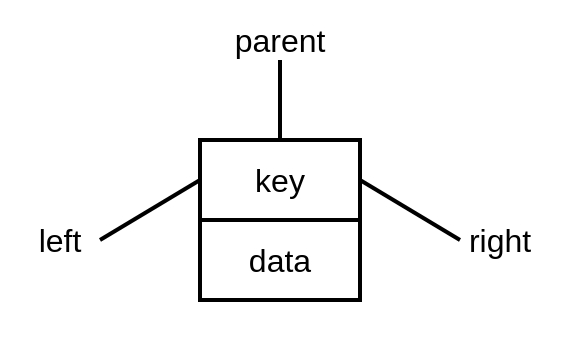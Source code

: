 <mxfile pages="5">
    <diagram id="6hGFLwfOUW9BJ-s0fimq" name="bst_node">
        <mxGraphModel dx="768" dy="574" grid="1" gridSize="10" guides="1" tooltips="1" connect="1" arrows="1" fold="1" page="1" pageScale="1" pageWidth="827" pageHeight="1169" math="0" shadow="0">
            <root>
                <mxCell id="0"/>
                <mxCell id="1" parent="0"/>
                <mxCell id="11" value="" style="rounded=0;whiteSpace=wrap;html=1;strokeColor=none;strokeWidth=2;fillColor=#FFFFFF;" parent="1" vertex="1">
                    <mxGeometry x="60" y="210" width="280" height="170" as="geometry"/>
                </mxCell>
                <mxCell id="3" value="&lt;font style=&quot;font-size: 16px&quot; color=&quot;#000000&quot;&gt;key&lt;/font&gt;" style="rounded=0;whiteSpace=wrap;html=1;strokeColor=#000000;strokeWidth=2;fillColor=none;" parent="1" vertex="1">
                    <mxGeometry x="160" y="280" width="80" height="40" as="geometry"/>
                </mxCell>
                <mxCell id="4" value="&lt;font style=&quot;font-size: 16px&quot; color=&quot;#000000&quot;&gt;data&lt;/font&gt;" style="rounded=0;whiteSpace=wrap;html=1;strokeColor=#000000;strokeWidth=2;fillColor=none;" parent="1" vertex="1">
                    <mxGeometry x="160" y="320" width="80" height="40" as="geometry"/>
                </mxCell>
                <mxCell id="5" value="" style="endArrow=none;html=1;entryX=1;entryY=0.5;entryDx=0;entryDy=0;strokeColor=#000000;strokeWidth=2;" parent="1" target="3" edge="1">
                    <mxGeometry width="50" height="50" relative="1" as="geometry">
                        <mxPoint x="290" y="330" as="sourcePoint"/>
                        <mxPoint x="440" y="560" as="targetPoint"/>
                    </mxGeometry>
                </mxCell>
                <mxCell id="6" value="" style="endArrow=none;html=1;entryX=0;entryY=0.5;entryDx=0;entryDy=0;strokeColor=#000000;strokeWidth=2;" parent="1" target="3" edge="1">
                    <mxGeometry width="50" height="50" relative="1" as="geometry">
                        <mxPoint x="110" y="330" as="sourcePoint"/>
                        <mxPoint x="250" y="310" as="targetPoint"/>
                    </mxGeometry>
                </mxCell>
                <mxCell id="7" value="" style="endArrow=none;html=1;entryX=0.5;entryY=0;entryDx=0;entryDy=0;strokeColor=#000000;strokeWidth=2;" parent="1" target="3" edge="1">
                    <mxGeometry width="50" height="50" relative="1" as="geometry">
                        <mxPoint x="200" y="240" as="sourcePoint"/>
                        <mxPoint x="260" y="320" as="targetPoint"/>
                    </mxGeometry>
                </mxCell>
                <mxCell id="8" value="&lt;span style=&quot;color: rgb(0 , 0 , 0) ; font-size: 16px&quot;&gt;right&lt;/span&gt;" style="text;html=1;strokeColor=none;fillColor=none;align=center;verticalAlign=middle;whiteSpace=wrap;rounded=0;" parent="1" vertex="1">
                    <mxGeometry x="290" y="320" width="40" height="20" as="geometry"/>
                </mxCell>
                <mxCell id="9" value="&lt;span style=&quot;color: rgb(0 , 0 , 0) ; font-size: 16px&quot;&gt;left&lt;/span&gt;" style="text;html=1;strokeColor=none;fillColor=none;align=center;verticalAlign=middle;whiteSpace=wrap;rounded=0;" parent="1" vertex="1">
                    <mxGeometry x="70" y="320" width="40" height="20" as="geometry"/>
                </mxCell>
                <mxCell id="10" value="&lt;span style=&quot;color: rgb(0 , 0 , 0) ; font-size: 16px&quot;&gt;parent&lt;/span&gt;" style="text;html=1;strokeColor=none;fillColor=none;align=center;verticalAlign=middle;whiteSpace=wrap;rounded=0;" parent="1" vertex="1">
                    <mxGeometry x="180" y="220" width="40" height="20" as="geometry"/>
                </mxCell>
            </root>
        </mxGraphModel>
    </diagram>
    <diagram name="single_tbst" id="_xg0g-DIo7odUrfRXbNA">
        <mxGraphModel dx="768" dy="574" grid="1" gridSize="10" guides="1" tooltips="1" connect="1" arrows="1" fold="1" page="1" pageScale="1" pageWidth="827" pageHeight="1169" math="0" shadow="0">
            <root>
                <mxCell id="zjKLOU4Ie6Ycb2HuvHiI-0"/>
                <mxCell id="zjKLOU4Ie6Ycb2HuvHiI-1" parent="zjKLOU4Ie6Ycb2HuvHiI-0"/>
                <mxCell id="zjKLOU4Ie6Ycb2HuvHiI-2" value="" style="rounded=0;whiteSpace=wrap;html=1;strokeColor=none;strokeWidth=2;fillColor=#FFFFFF;" parent="zjKLOU4Ie6Ycb2HuvHiI-1" vertex="1">
                    <mxGeometry x="60" y="210" width="280" height="210" as="geometry"/>
                </mxCell>
                <mxCell id="zjKLOU4Ie6Ycb2HuvHiI-3" value="&lt;font style=&quot;font-size: 16px&quot; color=&quot;#000000&quot;&gt;key&lt;/font&gt;" style="rounded=0;whiteSpace=wrap;html=1;strokeColor=#000000;strokeWidth=2;fillColor=none;" parent="zjKLOU4Ie6Ycb2HuvHiI-1" vertex="1">
                    <mxGeometry x="160" y="280" width="80" height="40" as="geometry"/>
                </mxCell>
                <mxCell id="zjKLOU4Ie6Ycb2HuvHiI-4" value="&lt;font style=&quot;font-size: 16px&quot; color=&quot;#000000&quot;&gt;data&lt;/font&gt;" style="rounded=0;whiteSpace=wrap;html=1;strokeColor=#000000;strokeWidth=2;fillColor=none;" parent="zjKLOU4Ie6Ycb2HuvHiI-1" vertex="1">
                    <mxGeometry x="160" y="320" width="80" height="40" as="geometry"/>
                </mxCell>
                <mxCell id="zjKLOU4Ie6Ycb2HuvHiI-5" value="" style="endArrow=none;html=1;entryX=1;entryY=0.5;entryDx=0;entryDy=0;strokeColor=#000000;strokeWidth=2;" parent="zjKLOU4Ie6Ycb2HuvHiI-1" target="zjKLOU4Ie6Ycb2HuvHiI-3" edge="1">
                    <mxGeometry width="50" height="50" relative="1" as="geometry">
                        <mxPoint x="290" y="330" as="sourcePoint"/>
                        <mxPoint x="440" y="560" as="targetPoint"/>
                    </mxGeometry>
                </mxCell>
                <mxCell id="zjKLOU4Ie6Ycb2HuvHiI-6" value="" style="endArrow=none;html=1;entryX=0;entryY=0.5;entryDx=0;entryDy=0;strokeColor=#000000;strokeWidth=2;" parent="zjKLOU4Ie6Ycb2HuvHiI-1" target="zjKLOU4Ie6Ycb2HuvHiI-3" edge="1">
                    <mxGeometry width="50" height="50" relative="1" as="geometry">
                        <mxPoint x="110" y="330" as="sourcePoint"/>
                        <mxPoint x="250" y="310" as="targetPoint"/>
                    </mxGeometry>
                </mxCell>
                <mxCell id="zjKLOU4Ie6Ycb2HuvHiI-7" value="" style="endArrow=none;html=1;entryX=0.5;entryY=0;entryDx=0;entryDy=0;strokeColor=#000000;strokeWidth=2;" parent="zjKLOU4Ie6Ycb2HuvHiI-1" target="zjKLOU4Ie6Ycb2HuvHiI-3" edge="1">
                    <mxGeometry width="50" height="50" relative="1" as="geometry">
                        <mxPoint x="200" y="240" as="sourcePoint"/>
                        <mxPoint x="260" y="320" as="targetPoint"/>
                    </mxGeometry>
                </mxCell>
                <mxCell id="zjKLOU4Ie6Ycb2HuvHiI-8" value="&lt;span style=&quot;color: rgb(0 , 0 , 0) ; font-size: 16px&quot;&gt;right&lt;/span&gt;" style="text;html=1;strokeColor=none;fillColor=none;align=center;verticalAlign=middle;whiteSpace=wrap;rounded=0;" parent="zjKLOU4Ie6Ycb2HuvHiI-1" vertex="1">
                    <mxGeometry x="290" y="320" width="40" height="20" as="geometry"/>
                </mxCell>
                <mxCell id="zjKLOU4Ie6Ycb2HuvHiI-9" value="&lt;span style=&quot;color: rgb(0 , 0 , 0) ; font-size: 16px&quot;&gt;left&lt;/span&gt;" style="text;html=1;strokeColor=none;fillColor=none;align=center;verticalAlign=middle;whiteSpace=wrap;rounded=0;" parent="zjKLOU4Ie6Ycb2HuvHiI-1" vertex="1">
                    <mxGeometry x="70" y="320" width="40" height="20" as="geometry"/>
                </mxCell>
                <mxCell id="zjKLOU4Ie6Ycb2HuvHiI-10" value="&lt;span style=&quot;color: rgb(0 , 0 , 0) ; font-size: 16px&quot;&gt;parent&lt;/span&gt;" style="text;html=1;strokeColor=none;fillColor=none;align=center;verticalAlign=middle;whiteSpace=wrap;rounded=0;" parent="zjKLOU4Ie6Ycb2HuvHiI-1" vertex="1">
                    <mxGeometry x="180" y="220" width="40" height="20" as="geometry"/>
                </mxCell>
                <mxCell id="zjKLOU4Ie6Ycb2HuvHiI-11" value="&lt;font style=&quot;font-size: 16px&quot; color=&quot;#000000&quot;&gt;is_thread&lt;/font&gt;" style="rounded=0;whiteSpace=wrap;html=1;strokeColor=#000000;strokeWidth=2;fillColor=none;" parent="zjKLOU4Ie6Ycb2HuvHiI-1" vertex="1">
                    <mxGeometry x="160" y="360" width="80" height="40" as="geometry"/>
                </mxCell>
            </root>
        </mxGraphModel>
    </diagram>
    <diagram name="double_tbst" id="g6dhlUzBVQGpR68r9uBf">
        <mxGraphModel dx="768" dy="574" grid="1" gridSize="10" guides="1" tooltips="1" connect="1" arrows="1" fold="1" page="1" pageScale="1" pageWidth="827" pageHeight="1169" math="0" shadow="0">
            <root>
                <mxCell id="He7GBXqYuoeNfRca8x2A-0"/>
                <mxCell id="He7GBXqYuoeNfRca8x2A-1" parent="He7GBXqYuoeNfRca8x2A-0"/>
                <mxCell id="He7GBXqYuoeNfRca8x2A-2" value="" style="rounded=0;whiteSpace=wrap;html=1;strokeColor=none;strokeWidth=2;fillColor=#FFFFFF;" parent="He7GBXqYuoeNfRca8x2A-1" vertex="1">
                    <mxGeometry x="70" y="210" width="290" height="250" as="geometry"/>
                </mxCell>
                <mxCell id="He7GBXqYuoeNfRca8x2A-3" value="&lt;font style=&quot;font-size: 16px&quot; color=&quot;#000000&quot;&gt;key&lt;/font&gt;" style="rounded=0;whiteSpace=wrap;html=1;strokeColor=#000000;strokeWidth=2;fillColor=none;" parent="He7GBXqYuoeNfRca8x2A-1" vertex="1">
                    <mxGeometry x="160" y="280" width="100" height="40" as="geometry"/>
                </mxCell>
                <mxCell id="He7GBXqYuoeNfRca8x2A-4" value="&lt;font style=&quot;font-size: 16px&quot; color=&quot;#000000&quot;&gt;data&lt;/font&gt;" style="rounded=0;whiteSpace=wrap;html=1;strokeColor=#000000;strokeWidth=2;fillColor=none;" parent="He7GBXqYuoeNfRca8x2A-1" vertex="1">
                    <mxGeometry x="160" y="320" width="100" height="40" as="geometry"/>
                </mxCell>
                <mxCell id="He7GBXqYuoeNfRca8x2A-5" value="" style="endArrow=none;html=1;entryX=1;entryY=0.5;entryDx=0;entryDy=0;strokeColor=#000000;strokeWidth=2;exitX=0;exitY=0.5;exitDx=0;exitDy=0;" parent="He7GBXqYuoeNfRca8x2A-1" source="He7GBXqYuoeNfRca8x2A-8" target="He7GBXqYuoeNfRca8x2A-3" edge="1">
                    <mxGeometry width="50" height="50" relative="1" as="geometry">
                        <mxPoint x="290" y="330" as="sourcePoint"/>
                        <mxPoint x="440" y="560" as="targetPoint"/>
                    </mxGeometry>
                </mxCell>
                <mxCell id="He7GBXqYuoeNfRca8x2A-6" value="" style="endArrow=none;html=1;entryX=0;entryY=0.5;entryDx=0;entryDy=0;strokeColor=#000000;strokeWidth=2;" parent="He7GBXqYuoeNfRca8x2A-1" target="He7GBXqYuoeNfRca8x2A-3" edge="1">
                    <mxGeometry width="50" height="50" relative="1" as="geometry">
                        <mxPoint x="110" y="330" as="sourcePoint"/>
                        <mxPoint x="250" y="310" as="targetPoint"/>
                    </mxGeometry>
                </mxCell>
                <mxCell id="He7GBXqYuoeNfRca8x2A-7" value="" style="endArrow=none;html=1;entryX=0.5;entryY=0;entryDx=0;entryDy=0;strokeColor=#000000;strokeWidth=2;exitX=0.5;exitY=1;exitDx=0;exitDy=0;" parent="He7GBXqYuoeNfRca8x2A-1" source="He7GBXqYuoeNfRca8x2A-10" target="He7GBXqYuoeNfRca8x2A-3" edge="1">
                    <mxGeometry width="50" height="50" relative="1" as="geometry">
                        <mxPoint x="200" y="240" as="sourcePoint"/>
                        <mxPoint x="260" y="320" as="targetPoint"/>
                    </mxGeometry>
                </mxCell>
                <mxCell id="He7GBXqYuoeNfRca8x2A-8" value="&lt;span style=&quot;color: rgb(0 , 0 , 0) ; font-size: 16px&quot;&gt;right&lt;/span&gt;" style="text;html=1;strokeColor=none;fillColor=none;align=center;verticalAlign=middle;whiteSpace=wrap;rounded=0;" parent="He7GBXqYuoeNfRca8x2A-1" vertex="1">
                    <mxGeometry x="310" y="320" width="40" height="20" as="geometry"/>
                </mxCell>
                <mxCell id="He7GBXqYuoeNfRca8x2A-9" value="&lt;span style=&quot;color: rgb(0 , 0 , 0) ; font-size: 16px&quot;&gt;left&lt;/span&gt;" style="text;html=1;strokeColor=none;fillColor=none;align=center;verticalAlign=middle;whiteSpace=wrap;rounded=0;" parent="He7GBXqYuoeNfRca8x2A-1" vertex="1">
                    <mxGeometry x="70" y="320" width="40" height="20" as="geometry"/>
                </mxCell>
                <mxCell id="He7GBXqYuoeNfRca8x2A-10" value="&lt;span style=&quot;color: rgb(0 , 0 , 0) ; font-size: 16px&quot;&gt;parent&lt;/span&gt;" style="text;html=1;strokeColor=none;fillColor=none;align=center;verticalAlign=middle;whiteSpace=wrap;rounded=0;" parent="He7GBXqYuoeNfRca8x2A-1" vertex="1">
                    <mxGeometry x="190" y="220" width="40" height="20" as="geometry"/>
                </mxCell>
                <mxCell id="He7GBXqYuoeNfRca8x2A-11" value="&lt;font color=&quot;#000000&quot;&gt;&lt;span style=&quot;font-size: 16px&quot;&gt;left_thread&lt;/span&gt;&lt;/font&gt;" style="rounded=0;whiteSpace=wrap;html=1;strokeColor=#000000;strokeWidth=2;fillColor=none;" parent="He7GBXqYuoeNfRca8x2A-1" vertex="1">
                    <mxGeometry x="160" y="360" width="100" height="40" as="geometry"/>
                </mxCell>
                <mxCell id="He7GBXqYuoeNfRca8x2A-12" value="&lt;font style=&quot;font-size: 16px&quot; color=&quot;#000000&quot;&gt;right_thread&lt;/font&gt;" style="rounded=0;whiteSpace=wrap;html=1;strokeColor=#000000;strokeWidth=2;fillColor=none;" parent="He7GBXqYuoeNfRca8x2A-1" vertex="1">
                    <mxGeometry x="160" y="400" width="100" height="40" as="geometry"/>
                </mxCell>
            </root>
        </mxGraphModel>
    </diagram>
    <diagram name="rbt" id="VzFlGmBxVmbo0kbwR7nA">
        <mxGraphModel dx="768" dy="574" grid="1" gridSize="10" guides="1" tooltips="1" connect="1" arrows="1" fold="1" page="1" pageScale="1" pageWidth="827" pageHeight="1169" math="0" shadow="0">
            <root>
                <mxCell id="4KHqugbHBaA9uAxbNtbL-0"/>
                <mxCell id="4KHqugbHBaA9uAxbNtbL-1" parent="4KHqugbHBaA9uAxbNtbL-0"/>
                <mxCell id="4KHqugbHBaA9uAxbNtbL-2" value="" style="rounded=0;whiteSpace=wrap;html=1;strokeColor=none;strokeWidth=2;fillColor=#FFFFFF;" parent="4KHqugbHBaA9uAxbNtbL-1" vertex="1">
                    <mxGeometry x="60" y="215" width="280" height="205" as="geometry"/>
                </mxCell>
                <mxCell id="4KHqugbHBaA9uAxbNtbL-3" value="&lt;font style=&quot;font-size: 16px&quot; color=&quot;#000000&quot;&gt;key&lt;/font&gt;" style="rounded=0;whiteSpace=wrap;html=1;strokeColor=#000000;strokeWidth=2;fillColor=none;" parent="4KHqugbHBaA9uAxbNtbL-1" vertex="1">
                    <mxGeometry x="160" y="280" width="80" height="40" as="geometry"/>
                </mxCell>
                <mxCell id="4KHqugbHBaA9uAxbNtbL-4" value="&lt;font style=&quot;font-size: 16px&quot; color=&quot;#000000&quot;&gt;data&lt;/font&gt;" style="rounded=0;whiteSpace=wrap;html=1;strokeColor=#000000;strokeWidth=2;fillColor=none;" parent="4KHqugbHBaA9uAxbNtbL-1" vertex="1">
                    <mxGeometry x="160" y="320" width="80" height="40" as="geometry"/>
                </mxCell>
                <mxCell id="4KHqugbHBaA9uAxbNtbL-5" value="" style="endArrow=none;html=1;entryX=1;entryY=0.5;entryDx=0;entryDy=0;strokeColor=#000000;strokeWidth=2;" parent="4KHqugbHBaA9uAxbNtbL-1" target="4KHqugbHBaA9uAxbNtbL-3" edge="1">
                    <mxGeometry width="50" height="50" relative="1" as="geometry">
                        <mxPoint x="290" y="330" as="sourcePoint"/>
                        <mxPoint x="440" y="560" as="targetPoint"/>
                    </mxGeometry>
                </mxCell>
                <mxCell id="4KHqugbHBaA9uAxbNtbL-6" value="" style="endArrow=none;html=1;entryX=0;entryY=0.5;entryDx=0;entryDy=0;strokeColor=#000000;strokeWidth=2;" parent="4KHqugbHBaA9uAxbNtbL-1" target="4KHqugbHBaA9uAxbNtbL-3" edge="1">
                    <mxGeometry width="50" height="50" relative="1" as="geometry">
                        <mxPoint x="110" y="330" as="sourcePoint"/>
                        <mxPoint x="250" y="310" as="targetPoint"/>
                    </mxGeometry>
                </mxCell>
                <mxCell id="4KHqugbHBaA9uAxbNtbL-7" value="" style="endArrow=none;html=1;entryX=0.5;entryY=0;entryDx=0;entryDy=0;strokeColor=#000000;strokeWidth=2;" parent="4KHqugbHBaA9uAxbNtbL-1" target="4KHqugbHBaA9uAxbNtbL-3" edge="1">
                    <mxGeometry width="50" height="50" relative="1" as="geometry">
                        <mxPoint x="200" y="240" as="sourcePoint"/>
                        <mxPoint x="260" y="320" as="targetPoint"/>
                    </mxGeometry>
                </mxCell>
                <mxCell id="4KHqugbHBaA9uAxbNtbL-8" value="&lt;span style=&quot;color: rgb(0 , 0 , 0) ; font-size: 16px&quot;&gt;right&lt;/span&gt;" style="text;html=1;strokeColor=none;fillColor=none;align=center;verticalAlign=middle;whiteSpace=wrap;rounded=0;" parent="4KHqugbHBaA9uAxbNtbL-1" vertex="1">
                    <mxGeometry x="290" y="320" width="40" height="20" as="geometry"/>
                </mxCell>
                <mxCell id="4KHqugbHBaA9uAxbNtbL-9" value="&lt;span style=&quot;color: rgb(0 , 0 , 0) ; font-size: 16px&quot;&gt;left&lt;/span&gt;" style="text;html=1;strokeColor=none;fillColor=none;align=center;verticalAlign=middle;whiteSpace=wrap;rounded=0;" parent="4KHqugbHBaA9uAxbNtbL-1" vertex="1">
                    <mxGeometry x="70" y="320" width="40" height="20" as="geometry"/>
                </mxCell>
                <mxCell id="4KHqugbHBaA9uAxbNtbL-10" value="&lt;span style=&quot;color: rgb(0 , 0 , 0) ; font-size: 16px&quot;&gt;parent&lt;/span&gt;" style="text;html=1;strokeColor=none;fillColor=none;align=center;verticalAlign=middle;whiteSpace=wrap;rounded=0;" parent="4KHqugbHBaA9uAxbNtbL-1" vertex="1">
                    <mxGeometry x="180" y="220" width="40" height="20" as="geometry"/>
                </mxCell>
                <mxCell id="4KHqugbHBaA9uAxbNtbL-11" value="&lt;font style=&quot;font-size: 16px&quot; color=&quot;#000000&quot;&gt;color&lt;/font&gt;" style="rounded=0;whiteSpace=wrap;html=1;strokeColor=#000000;strokeWidth=2;fillColor=none;" parent="4KHqugbHBaA9uAxbNtbL-1" vertex="1">
                    <mxGeometry x="160" y="360" width="80" height="40" as="geometry"/>
                </mxCell>
            </root>
        </mxGraphModel>
    </diagram>
    <diagram name="avlt" id="GDoc14rX6EOQ_B-q1cIb">
        <mxGraphModel dx="768" dy="574" grid="1" gridSize="10" guides="1" tooltips="1" connect="1" arrows="1" fold="1" page="1" pageScale="1" pageWidth="827" pageHeight="1169" math="0" shadow="0">
            <root>
                <mxCell id="EkdpJSg9WUI5ZoAyalBo-0"/>
                <mxCell id="EkdpJSg9WUI5ZoAyalBo-1" parent="EkdpJSg9WUI5ZoAyalBo-0"/>
                <mxCell id="EkdpJSg9WUI5ZoAyalBo-2" value="" style="rounded=0;whiteSpace=wrap;html=1;strokeColor=none;strokeWidth=2;fillColor=#FFFFFF;" parent="EkdpJSg9WUI5ZoAyalBo-1" vertex="1">
                    <mxGeometry x="60" y="215" width="280" height="205" as="geometry"/>
                </mxCell>
                <mxCell id="EkdpJSg9WUI5ZoAyalBo-3" value="&lt;font style=&quot;font-size: 16px&quot; color=&quot;#000000&quot;&gt;key&lt;/font&gt;" style="rounded=0;whiteSpace=wrap;html=1;strokeColor=#000000;strokeWidth=2;fillColor=none;" parent="EkdpJSg9WUI5ZoAyalBo-1" vertex="1">
                    <mxGeometry x="160" y="280" width="80" height="40" as="geometry"/>
                </mxCell>
                <mxCell id="EkdpJSg9WUI5ZoAyalBo-4" value="&lt;font style=&quot;font-size: 16px&quot; color=&quot;#000000&quot;&gt;data&lt;/font&gt;" style="rounded=0;whiteSpace=wrap;html=1;strokeColor=#000000;strokeWidth=2;fillColor=none;" parent="EkdpJSg9WUI5ZoAyalBo-1" vertex="1">
                    <mxGeometry x="160" y="320" width="80" height="40" as="geometry"/>
                </mxCell>
                <mxCell id="EkdpJSg9WUI5ZoAyalBo-5" value="" style="endArrow=none;html=1;entryX=1;entryY=0.5;entryDx=0;entryDy=0;strokeColor=#000000;strokeWidth=2;" parent="EkdpJSg9WUI5ZoAyalBo-1" target="EkdpJSg9WUI5ZoAyalBo-3" edge="1">
                    <mxGeometry width="50" height="50" relative="1" as="geometry">
                        <mxPoint x="290" y="330" as="sourcePoint"/>
                        <mxPoint x="440" y="560" as="targetPoint"/>
                    </mxGeometry>
                </mxCell>
                <mxCell id="EkdpJSg9WUI5ZoAyalBo-6" value="" style="endArrow=none;html=1;entryX=0;entryY=0.5;entryDx=0;entryDy=0;strokeColor=#000000;strokeWidth=2;" parent="EkdpJSg9WUI5ZoAyalBo-1" target="EkdpJSg9WUI5ZoAyalBo-3" edge="1">
                    <mxGeometry width="50" height="50" relative="1" as="geometry">
                        <mxPoint x="110" y="330" as="sourcePoint"/>
                        <mxPoint x="250" y="310" as="targetPoint"/>
                    </mxGeometry>
                </mxCell>
                <mxCell id="EkdpJSg9WUI5ZoAyalBo-7" value="" style="endArrow=none;html=1;entryX=0.5;entryY=0;entryDx=0;entryDy=0;strokeColor=#000000;strokeWidth=2;" parent="EkdpJSg9WUI5ZoAyalBo-1" target="EkdpJSg9WUI5ZoAyalBo-3" edge="1">
                    <mxGeometry width="50" height="50" relative="1" as="geometry">
                        <mxPoint x="200" y="240" as="sourcePoint"/>
                        <mxPoint x="260" y="320" as="targetPoint"/>
                    </mxGeometry>
                </mxCell>
                <mxCell id="EkdpJSg9WUI5ZoAyalBo-8" value="&lt;span style=&quot;color: rgb(0 , 0 , 0) ; font-size: 16px&quot;&gt;right&lt;/span&gt;" style="text;html=1;strokeColor=none;fillColor=none;align=center;verticalAlign=middle;whiteSpace=wrap;rounded=0;" parent="EkdpJSg9WUI5ZoAyalBo-1" vertex="1">
                    <mxGeometry x="290" y="320" width="40" height="20" as="geometry"/>
                </mxCell>
                <mxCell id="EkdpJSg9WUI5ZoAyalBo-9" value="&lt;span style=&quot;color: rgb(0 , 0 , 0) ; font-size: 16px&quot;&gt;left&lt;/span&gt;" style="text;html=1;strokeColor=none;fillColor=none;align=center;verticalAlign=middle;whiteSpace=wrap;rounded=0;" parent="EkdpJSg9WUI5ZoAyalBo-1" vertex="1">
                    <mxGeometry x="70" y="320" width="40" height="20" as="geometry"/>
                </mxCell>
                <mxCell id="EkdpJSg9WUI5ZoAyalBo-10" value="&lt;span style=&quot;color: rgb(0 , 0 , 0) ; font-size: 16px&quot;&gt;parent&lt;/span&gt;" style="text;html=1;strokeColor=none;fillColor=none;align=center;verticalAlign=middle;whiteSpace=wrap;rounded=0;" parent="EkdpJSg9WUI5ZoAyalBo-1" vertex="1">
                    <mxGeometry x="180" y="220" width="40" height="20" as="geometry"/>
                </mxCell>
                <mxCell id="EkdpJSg9WUI5ZoAyalBo-11" value="&lt;font style=&quot;font-size: 16px&quot; color=&quot;#000000&quot;&gt;height&lt;/font&gt;" style="rounded=0;whiteSpace=wrap;html=1;strokeColor=#000000;strokeWidth=2;fillColor=none;" parent="EkdpJSg9WUI5ZoAyalBo-1" vertex="1">
                    <mxGeometry x="160" y="360" width="80" height="40" as="geometry"/>
                </mxCell>
            </root>
        </mxGraphModel>
    </diagram>
</mxfile>

